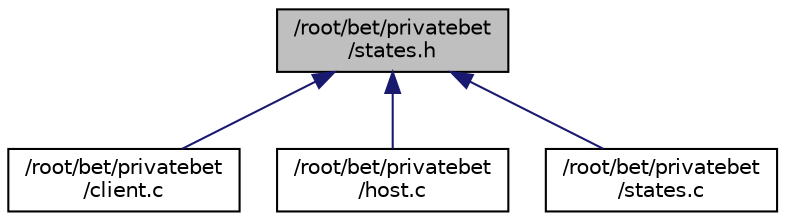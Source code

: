digraph "/root/bet/privatebet/states.h"
{
  edge [fontname="Helvetica",fontsize="10",labelfontname="Helvetica",labelfontsize="10"];
  node [fontname="Helvetica",fontsize="10",shape=record];
  Node22 [label="/root/bet/privatebet\l/states.h",height=0.2,width=0.4,color="black", fillcolor="grey75", style="filled", fontcolor="black"];
  Node22 -> Node23 [dir="back",color="midnightblue",fontsize="10",style="solid"];
  Node23 [label="/root/bet/privatebet\l/client.c",height=0.2,width=0.4,color="black", fillcolor="white", style="filled",URL="$client_8c.html"];
  Node22 -> Node24 [dir="back",color="midnightblue",fontsize="10",style="solid"];
  Node24 [label="/root/bet/privatebet\l/host.c",height=0.2,width=0.4,color="black", fillcolor="white", style="filled",URL="$host_8c.html"];
  Node22 -> Node25 [dir="back",color="midnightblue",fontsize="10",style="solid"];
  Node25 [label="/root/bet/privatebet\l/states.c",height=0.2,width=0.4,color="black", fillcolor="white", style="filled",URL="$states_8c.html"];
}
